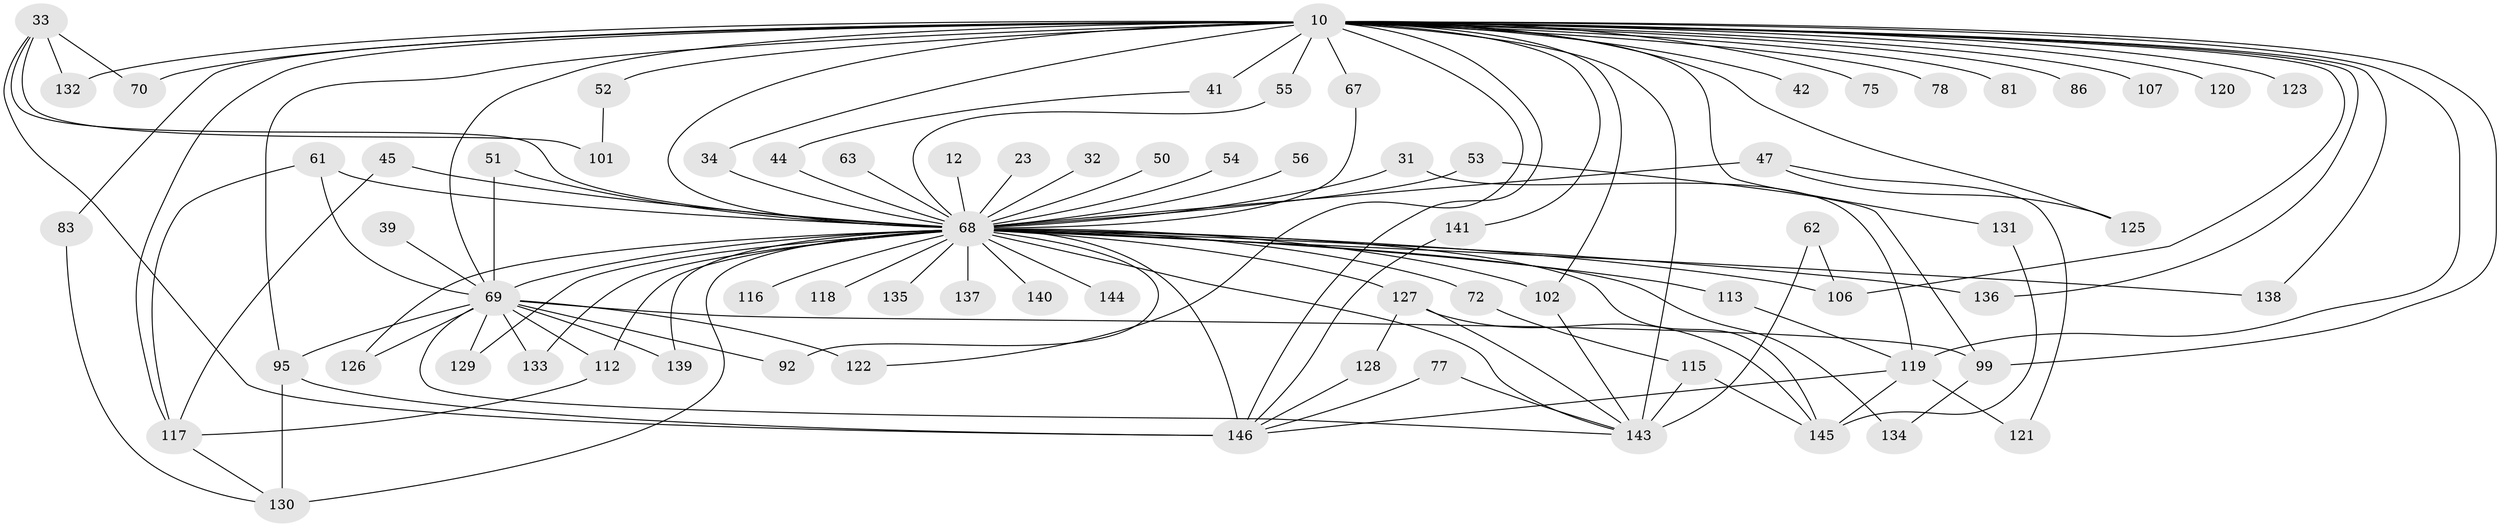 // original degree distribution, {24: 0.0136986301369863, 37: 0.00684931506849315, 27: 0.00684931506849315, 17: 0.00684931506849315, 29: 0.00684931506849315, 20: 0.00684931506849315, 28: 0.00684931506849315, 30: 0.00684931506849315, 23: 0.00684931506849315, 3: 0.1506849315068493, 2: 0.5753424657534246, 6: 0.02054794520547945, 4: 0.1232876712328767, 5: 0.04794520547945205, 8: 0.0136986301369863}
// Generated by graph-tools (version 1.1) at 2025/43/03/09/25 04:43:27]
// undirected, 73 vertices, 124 edges
graph export_dot {
graph [start="1"]
  node [color=gray90,style=filled];
  10 [super="+3+9"];
  12;
  23;
  31;
  32;
  33;
  34;
  39;
  41;
  42;
  44;
  45;
  47;
  50;
  51;
  52;
  53;
  54;
  55;
  56 [super="+20"];
  61 [super="+29"];
  62;
  63;
  67 [super="+28"];
  68 [super="+15+8+7"];
  69 [super="+6+26+58"];
  70 [super="+14"];
  72 [super="+46"];
  75;
  77;
  78;
  81;
  83;
  86;
  92;
  95 [super="+74+18"];
  99 [super="+24"];
  101;
  102 [super="+43+98+65"];
  106 [super="+22"];
  107;
  112 [super="+87"];
  113;
  115 [super="+59"];
  116;
  117 [super="+38"];
  118;
  119 [super="+27+88+108"];
  120;
  121;
  122 [super="+110"];
  123;
  125;
  126;
  127 [super="+96+82"];
  128;
  129;
  130 [super="+100+76"];
  131;
  132;
  133;
  134 [super="+94"];
  135;
  136 [super="+104"];
  137;
  138;
  139;
  140;
  141;
  143 [super="+142+85"];
  144;
  145 [super="+97"];
  146 [super="+89+60+111+90+124"];
  10 -- 42 [weight=2];
  10 -- 75 [weight=2];
  10 -- 81 [weight=2];
  10 -- 120 [weight=2];
  10 -- 123 [weight=2];
  10 -- 125;
  10 -- 132;
  10 -- 138;
  10 -- 122;
  10 -- 68 [weight=17];
  10 -- 70 [weight=2];
  10 -- 141;
  10 -- 34;
  10 -- 99 [weight=2];
  10 -- 41 [weight=2];
  10 -- 52 [weight=2];
  10 -- 119 [weight=4];
  10 -- 131;
  10 -- 143 [weight=6];
  10 -- 55;
  10 -- 67;
  10 -- 69 [weight=11];
  10 -- 78 [weight=2];
  10 -- 83;
  10 -- 86 [weight=2];
  10 -- 95 [weight=2];
  10 -- 107;
  10 -- 117 [weight=2];
  10 -- 106;
  10 -- 136 [weight=2];
  10 -- 146 [weight=3];
  10 -- 102 [weight=3];
  12 -- 68 [weight=2];
  23 -- 68 [weight=2];
  31 -- 119;
  31 -- 68;
  32 -- 68;
  33 -- 70 [weight=2];
  33 -- 101;
  33 -- 132;
  33 -- 68;
  33 -- 146;
  34 -- 68;
  39 -- 69 [weight=2];
  41 -- 44;
  44 -- 68;
  45 -- 117;
  45 -- 68;
  47 -- 121;
  47 -- 125;
  47 -- 68 [weight=2];
  50 -- 68 [weight=2];
  51 -- 69;
  51 -- 68;
  52 -- 101;
  53 -- 99;
  53 -- 68;
  54 -- 68;
  55 -- 68;
  56 -- 68 [weight=3];
  61 -- 68 [weight=2];
  61 -- 117;
  61 -- 69;
  62 -- 106;
  62 -- 143;
  63 -- 68 [weight=2];
  67 -- 68;
  68 -- 69 [weight=11];
  68 -- 137 [weight=2];
  68 -- 140 [weight=2];
  68 -- 129;
  68 -- 133;
  68 -- 135 [weight=2];
  68 -- 136 [weight=2];
  68 -- 139;
  68 -- 144;
  68 -- 145 [weight=2];
  68 -- 146 [weight=12];
  68 -- 92;
  68 -- 106 [weight=2];
  68 -- 116;
  68 -- 118 [weight=2];
  68 -- 134 [weight=2];
  68 -- 138;
  68 -- 72 [weight=3];
  68 -- 113;
  68 -- 126;
  68 -- 102 [weight=4];
  68 -- 112;
  68 -- 127 [weight=4];
  68 -- 130 [weight=2];
  68 -- 143 [weight=2];
  69 -- 129;
  69 -- 133;
  69 -- 139;
  69 -- 92;
  69 -- 99;
  69 -- 112;
  69 -- 122 [weight=2];
  69 -- 126;
  69 -- 95;
  69 -- 143;
  72 -- 115;
  77 -- 146;
  77 -- 143;
  83 -- 130;
  95 -- 146 [weight=2];
  95 -- 130;
  99 -- 134;
  102 -- 143;
  112 -- 117;
  113 -- 119;
  115 -- 145;
  115 -- 143;
  117 -- 130;
  119 -- 121;
  119 -- 146 [weight=2];
  119 -- 145;
  127 -- 128;
  127 -- 145;
  127 -- 143;
  128 -- 146;
  131 -- 145;
  141 -- 146;
}
